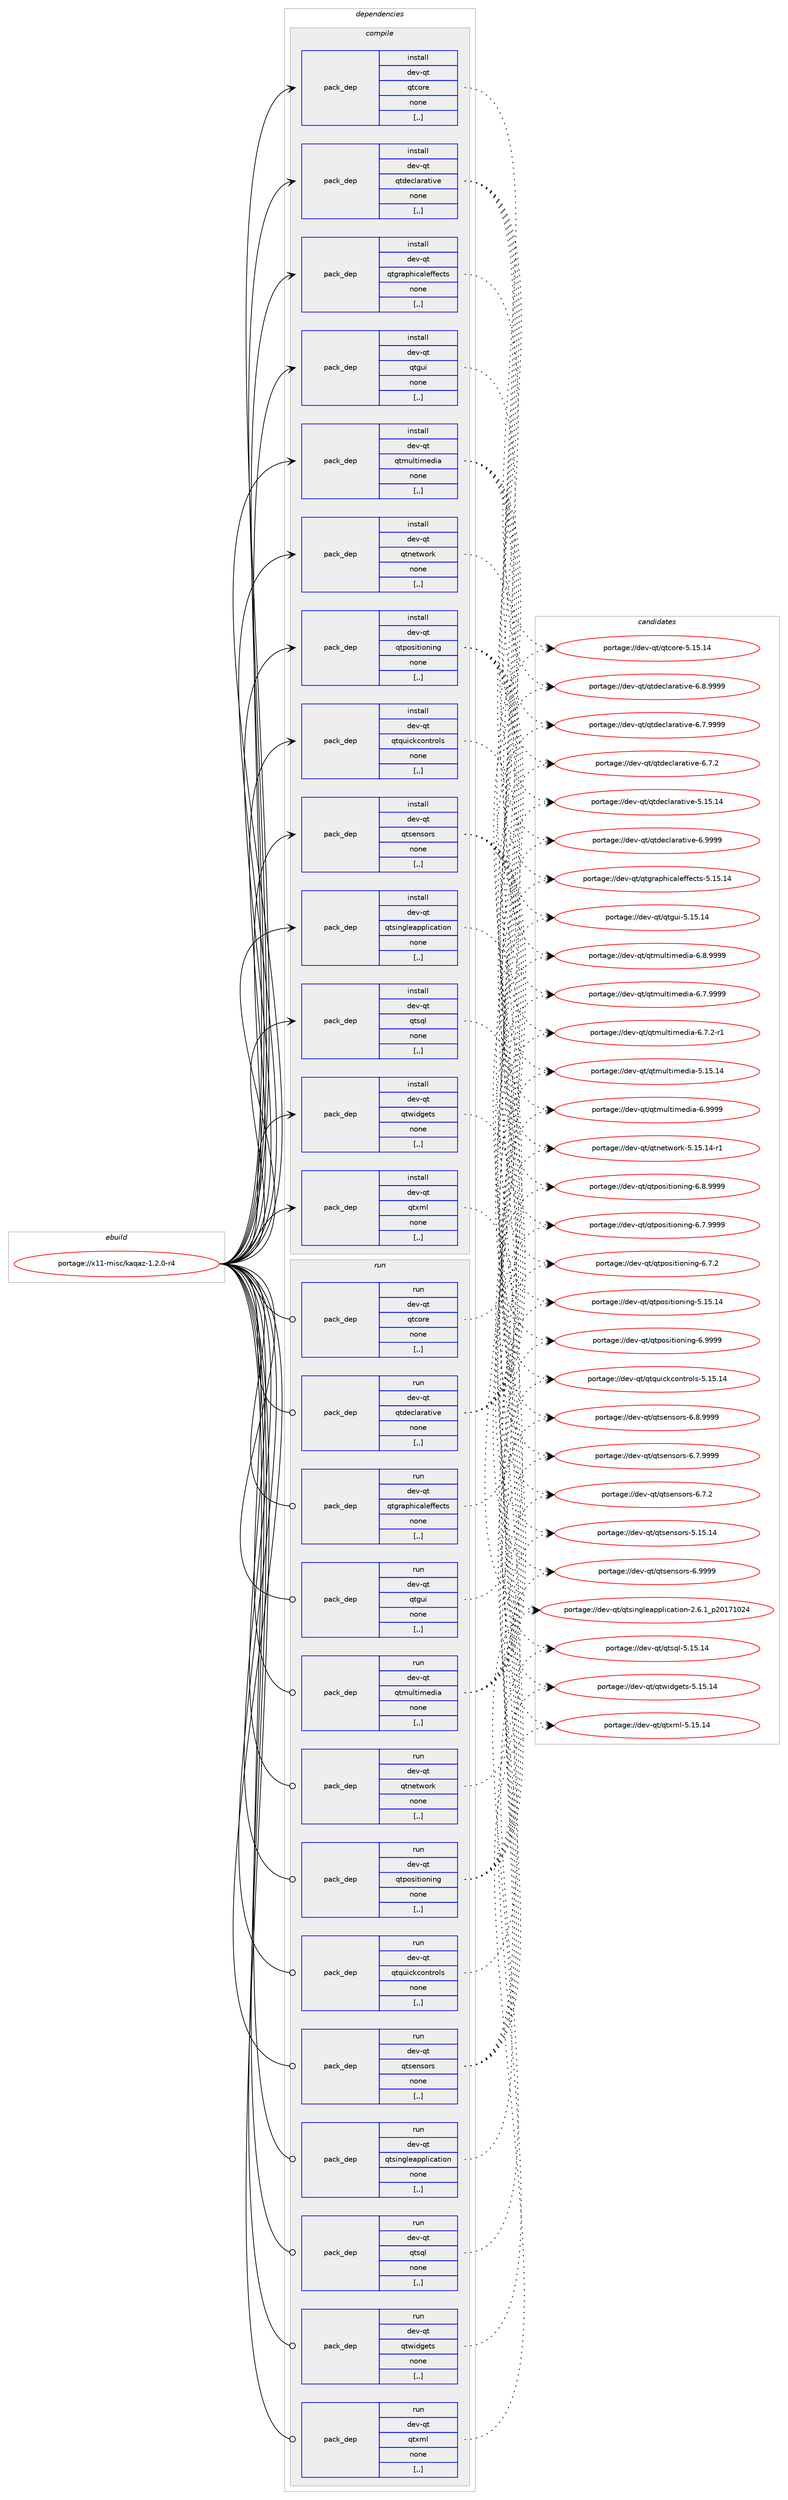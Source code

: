 digraph prolog {

# *************
# Graph options
# *************

newrank=true;
concentrate=true;
compound=true;
graph [rankdir=LR,fontname=Helvetica,fontsize=10,ranksep=1.5];#, ranksep=2.5, nodesep=0.2];
edge  [arrowhead=vee];
node  [fontname=Helvetica,fontsize=10];

# **********
# The ebuild
# **********

subgraph cluster_leftcol {
color=gray;
label=<<i>ebuild</i>>;
id [label="portage://x11-misc/kaqaz-1.2.0-r4", color=red, width=4, href="../x11-misc/kaqaz-1.2.0-r4.svg"];
}

# ****************
# The dependencies
# ****************

subgraph cluster_midcol {
color=gray;
label=<<i>dependencies</i>>;
subgraph cluster_compile {
fillcolor="#eeeeee";
style=filled;
label=<<i>compile</i>>;
subgraph pack335121 {
dependency460757 [label=<<TABLE BORDER="0" CELLBORDER="1" CELLSPACING="0" CELLPADDING="4" WIDTH="220"><TR><TD ROWSPAN="6" CELLPADDING="30">pack_dep</TD></TR><TR><TD WIDTH="110">install</TD></TR><TR><TD>dev-qt</TD></TR><TR><TD>qtcore</TD></TR><TR><TD>none</TD></TR><TR><TD>[,,]</TD></TR></TABLE>>, shape=none, color=blue];
}
id:e -> dependency460757:w [weight=20,style="solid",arrowhead="vee"];
subgraph pack335122 {
dependency460758 [label=<<TABLE BORDER="0" CELLBORDER="1" CELLSPACING="0" CELLPADDING="4" WIDTH="220"><TR><TD ROWSPAN="6" CELLPADDING="30">pack_dep</TD></TR><TR><TD WIDTH="110">install</TD></TR><TR><TD>dev-qt</TD></TR><TR><TD>qtdeclarative</TD></TR><TR><TD>none</TD></TR><TR><TD>[,,]</TD></TR></TABLE>>, shape=none, color=blue];
}
id:e -> dependency460758:w [weight=20,style="solid",arrowhead="vee"];
subgraph pack335123 {
dependency460759 [label=<<TABLE BORDER="0" CELLBORDER="1" CELLSPACING="0" CELLPADDING="4" WIDTH="220"><TR><TD ROWSPAN="6" CELLPADDING="30">pack_dep</TD></TR><TR><TD WIDTH="110">install</TD></TR><TR><TD>dev-qt</TD></TR><TR><TD>qtgraphicaleffects</TD></TR><TR><TD>none</TD></TR><TR><TD>[,,]</TD></TR></TABLE>>, shape=none, color=blue];
}
id:e -> dependency460759:w [weight=20,style="solid",arrowhead="vee"];
subgraph pack335124 {
dependency460760 [label=<<TABLE BORDER="0" CELLBORDER="1" CELLSPACING="0" CELLPADDING="4" WIDTH="220"><TR><TD ROWSPAN="6" CELLPADDING="30">pack_dep</TD></TR><TR><TD WIDTH="110">install</TD></TR><TR><TD>dev-qt</TD></TR><TR><TD>qtgui</TD></TR><TR><TD>none</TD></TR><TR><TD>[,,]</TD></TR></TABLE>>, shape=none, color=blue];
}
id:e -> dependency460760:w [weight=20,style="solid",arrowhead="vee"];
subgraph pack335125 {
dependency460761 [label=<<TABLE BORDER="0" CELLBORDER="1" CELLSPACING="0" CELLPADDING="4" WIDTH="220"><TR><TD ROWSPAN="6" CELLPADDING="30">pack_dep</TD></TR><TR><TD WIDTH="110">install</TD></TR><TR><TD>dev-qt</TD></TR><TR><TD>qtmultimedia</TD></TR><TR><TD>none</TD></TR><TR><TD>[,,]</TD></TR></TABLE>>, shape=none, color=blue];
}
id:e -> dependency460761:w [weight=20,style="solid",arrowhead="vee"];
subgraph pack335126 {
dependency460762 [label=<<TABLE BORDER="0" CELLBORDER="1" CELLSPACING="0" CELLPADDING="4" WIDTH="220"><TR><TD ROWSPAN="6" CELLPADDING="30">pack_dep</TD></TR><TR><TD WIDTH="110">install</TD></TR><TR><TD>dev-qt</TD></TR><TR><TD>qtnetwork</TD></TR><TR><TD>none</TD></TR><TR><TD>[,,]</TD></TR></TABLE>>, shape=none, color=blue];
}
id:e -> dependency460762:w [weight=20,style="solid",arrowhead="vee"];
subgraph pack335127 {
dependency460763 [label=<<TABLE BORDER="0" CELLBORDER="1" CELLSPACING="0" CELLPADDING="4" WIDTH="220"><TR><TD ROWSPAN="6" CELLPADDING="30">pack_dep</TD></TR><TR><TD WIDTH="110">install</TD></TR><TR><TD>dev-qt</TD></TR><TR><TD>qtpositioning</TD></TR><TR><TD>none</TD></TR><TR><TD>[,,]</TD></TR></TABLE>>, shape=none, color=blue];
}
id:e -> dependency460763:w [weight=20,style="solid",arrowhead="vee"];
subgraph pack335128 {
dependency460764 [label=<<TABLE BORDER="0" CELLBORDER="1" CELLSPACING="0" CELLPADDING="4" WIDTH="220"><TR><TD ROWSPAN="6" CELLPADDING="30">pack_dep</TD></TR><TR><TD WIDTH="110">install</TD></TR><TR><TD>dev-qt</TD></TR><TR><TD>qtquickcontrols</TD></TR><TR><TD>none</TD></TR><TR><TD>[,,]</TD></TR></TABLE>>, shape=none, color=blue];
}
id:e -> dependency460764:w [weight=20,style="solid",arrowhead="vee"];
subgraph pack335129 {
dependency460765 [label=<<TABLE BORDER="0" CELLBORDER="1" CELLSPACING="0" CELLPADDING="4" WIDTH="220"><TR><TD ROWSPAN="6" CELLPADDING="30">pack_dep</TD></TR><TR><TD WIDTH="110">install</TD></TR><TR><TD>dev-qt</TD></TR><TR><TD>qtsensors</TD></TR><TR><TD>none</TD></TR><TR><TD>[,,]</TD></TR></TABLE>>, shape=none, color=blue];
}
id:e -> dependency460765:w [weight=20,style="solid",arrowhead="vee"];
subgraph pack335130 {
dependency460766 [label=<<TABLE BORDER="0" CELLBORDER="1" CELLSPACING="0" CELLPADDING="4" WIDTH="220"><TR><TD ROWSPAN="6" CELLPADDING="30">pack_dep</TD></TR><TR><TD WIDTH="110">install</TD></TR><TR><TD>dev-qt</TD></TR><TR><TD>qtsingleapplication</TD></TR><TR><TD>none</TD></TR><TR><TD>[,,]</TD></TR></TABLE>>, shape=none, color=blue];
}
id:e -> dependency460766:w [weight=20,style="solid",arrowhead="vee"];
subgraph pack335131 {
dependency460767 [label=<<TABLE BORDER="0" CELLBORDER="1" CELLSPACING="0" CELLPADDING="4" WIDTH="220"><TR><TD ROWSPAN="6" CELLPADDING="30">pack_dep</TD></TR><TR><TD WIDTH="110">install</TD></TR><TR><TD>dev-qt</TD></TR><TR><TD>qtsql</TD></TR><TR><TD>none</TD></TR><TR><TD>[,,]</TD></TR></TABLE>>, shape=none, color=blue];
}
id:e -> dependency460767:w [weight=20,style="solid",arrowhead="vee"];
subgraph pack335132 {
dependency460768 [label=<<TABLE BORDER="0" CELLBORDER="1" CELLSPACING="0" CELLPADDING="4" WIDTH="220"><TR><TD ROWSPAN="6" CELLPADDING="30">pack_dep</TD></TR><TR><TD WIDTH="110">install</TD></TR><TR><TD>dev-qt</TD></TR><TR><TD>qtwidgets</TD></TR><TR><TD>none</TD></TR><TR><TD>[,,]</TD></TR></TABLE>>, shape=none, color=blue];
}
id:e -> dependency460768:w [weight=20,style="solid",arrowhead="vee"];
subgraph pack335133 {
dependency460769 [label=<<TABLE BORDER="0" CELLBORDER="1" CELLSPACING="0" CELLPADDING="4" WIDTH="220"><TR><TD ROWSPAN="6" CELLPADDING="30">pack_dep</TD></TR><TR><TD WIDTH="110">install</TD></TR><TR><TD>dev-qt</TD></TR><TR><TD>qtxml</TD></TR><TR><TD>none</TD></TR><TR><TD>[,,]</TD></TR></TABLE>>, shape=none, color=blue];
}
id:e -> dependency460769:w [weight=20,style="solid",arrowhead="vee"];
}
subgraph cluster_compileandrun {
fillcolor="#eeeeee";
style=filled;
label=<<i>compile and run</i>>;
}
subgraph cluster_run {
fillcolor="#eeeeee";
style=filled;
label=<<i>run</i>>;
subgraph pack335134 {
dependency460770 [label=<<TABLE BORDER="0" CELLBORDER="1" CELLSPACING="0" CELLPADDING="4" WIDTH="220"><TR><TD ROWSPAN="6" CELLPADDING="30">pack_dep</TD></TR><TR><TD WIDTH="110">run</TD></TR><TR><TD>dev-qt</TD></TR><TR><TD>qtcore</TD></TR><TR><TD>none</TD></TR><TR><TD>[,,]</TD></TR></TABLE>>, shape=none, color=blue];
}
id:e -> dependency460770:w [weight=20,style="solid",arrowhead="odot"];
subgraph pack335135 {
dependency460771 [label=<<TABLE BORDER="0" CELLBORDER="1" CELLSPACING="0" CELLPADDING="4" WIDTH="220"><TR><TD ROWSPAN="6" CELLPADDING="30">pack_dep</TD></TR><TR><TD WIDTH="110">run</TD></TR><TR><TD>dev-qt</TD></TR><TR><TD>qtdeclarative</TD></TR><TR><TD>none</TD></TR><TR><TD>[,,]</TD></TR></TABLE>>, shape=none, color=blue];
}
id:e -> dependency460771:w [weight=20,style="solid",arrowhead="odot"];
subgraph pack335136 {
dependency460772 [label=<<TABLE BORDER="0" CELLBORDER="1" CELLSPACING="0" CELLPADDING="4" WIDTH="220"><TR><TD ROWSPAN="6" CELLPADDING="30">pack_dep</TD></TR><TR><TD WIDTH="110">run</TD></TR><TR><TD>dev-qt</TD></TR><TR><TD>qtgraphicaleffects</TD></TR><TR><TD>none</TD></TR><TR><TD>[,,]</TD></TR></TABLE>>, shape=none, color=blue];
}
id:e -> dependency460772:w [weight=20,style="solid",arrowhead="odot"];
subgraph pack335137 {
dependency460773 [label=<<TABLE BORDER="0" CELLBORDER="1" CELLSPACING="0" CELLPADDING="4" WIDTH="220"><TR><TD ROWSPAN="6" CELLPADDING="30">pack_dep</TD></TR><TR><TD WIDTH="110">run</TD></TR><TR><TD>dev-qt</TD></TR><TR><TD>qtgui</TD></TR><TR><TD>none</TD></TR><TR><TD>[,,]</TD></TR></TABLE>>, shape=none, color=blue];
}
id:e -> dependency460773:w [weight=20,style="solid",arrowhead="odot"];
subgraph pack335138 {
dependency460774 [label=<<TABLE BORDER="0" CELLBORDER="1" CELLSPACING="0" CELLPADDING="4" WIDTH="220"><TR><TD ROWSPAN="6" CELLPADDING="30">pack_dep</TD></TR><TR><TD WIDTH="110">run</TD></TR><TR><TD>dev-qt</TD></TR><TR><TD>qtmultimedia</TD></TR><TR><TD>none</TD></TR><TR><TD>[,,]</TD></TR></TABLE>>, shape=none, color=blue];
}
id:e -> dependency460774:w [weight=20,style="solid",arrowhead="odot"];
subgraph pack335139 {
dependency460775 [label=<<TABLE BORDER="0" CELLBORDER="1" CELLSPACING="0" CELLPADDING="4" WIDTH="220"><TR><TD ROWSPAN="6" CELLPADDING="30">pack_dep</TD></TR><TR><TD WIDTH="110">run</TD></TR><TR><TD>dev-qt</TD></TR><TR><TD>qtnetwork</TD></TR><TR><TD>none</TD></TR><TR><TD>[,,]</TD></TR></TABLE>>, shape=none, color=blue];
}
id:e -> dependency460775:w [weight=20,style="solid",arrowhead="odot"];
subgraph pack335140 {
dependency460776 [label=<<TABLE BORDER="0" CELLBORDER="1" CELLSPACING="0" CELLPADDING="4" WIDTH="220"><TR><TD ROWSPAN="6" CELLPADDING="30">pack_dep</TD></TR><TR><TD WIDTH="110">run</TD></TR><TR><TD>dev-qt</TD></TR><TR><TD>qtpositioning</TD></TR><TR><TD>none</TD></TR><TR><TD>[,,]</TD></TR></TABLE>>, shape=none, color=blue];
}
id:e -> dependency460776:w [weight=20,style="solid",arrowhead="odot"];
subgraph pack335141 {
dependency460777 [label=<<TABLE BORDER="0" CELLBORDER="1" CELLSPACING="0" CELLPADDING="4" WIDTH="220"><TR><TD ROWSPAN="6" CELLPADDING="30">pack_dep</TD></TR><TR><TD WIDTH="110">run</TD></TR><TR><TD>dev-qt</TD></TR><TR><TD>qtquickcontrols</TD></TR><TR><TD>none</TD></TR><TR><TD>[,,]</TD></TR></TABLE>>, shape=none, color=blue];
}
id:e -> dependency460777:w [weight=20,style="solid",arrowhead="odot"];
subgraph pack335142 {
dependency460778 [label=<<TABLE BORDER="0" CELLBORDER="1" CELLSPACING="0" CELLPADDING="4" WIDTH="220"><TR><TD ROWSPAN="6" CELLPADDING="30">pack_dep</TD></TR><TR><TD WIDTH="110">run</TD></TR><TR><TD>dev-qt</TD></TR><TR><TD>qtsensors</TD></TR><TR><TD>none</TD></TR><TR><TD>[,,]</TD></TR></TABLE>>, shape=none, color=blue];
}
id:e -> dependency460778:w [weight=20,style="solid",arrowhead="odot"];
subgraph pack335143 {
dependency460779 [label=<<TABLE BORDER="0" CELLBORDER="1" CELLSPACING="0" CELLPADDING="4" WIDTH="220"><TR><TD ROWSPAN="6" CELLPADDING="30">pack_dep</TD></TR><TR><TD WIDTH="110">run</TD></TR><TR><TD>dev-qt</TD></TR><TR><TD>qtsingleapplication</TD></TR><TR><TD>none</TD></TR><TR><TD>[,,]</TD></TR></TABLE>>, shape=none, color=blue];
}
id:e -> dependency460779:w [weight=20,style="solid",arrowhead="odot"];
subgraph pack335144 {
dependency460780 [label=<<TABLE BORDER="0" CELLBORDER="1" CELLSPACING="0" CELLPADDING="4" WIDTH="220"><TR><TD ROWSPAN="6" CELLPADDING="30">pack_dep</TD></TR><TR><TD WIDTH="110">run</TD></TR><TR><TD>dev-qt</TD></TR><TR><TD>qtsql</TD></TR><TR><TD>none</TD></TR><TR><TD>[,,]</TD></TR></TABLE>>, shape=none, color=blue];
}
id:e -> dependency460780:w [weight=20,style="solid",arrowhead="odot"];
subgraph pack335145 {
dependency460781 [label=<<TABLE BORDER="0" CELLBORDER="1" CELLSPACING="0" CELLPADDING="4" WIDTH="220"><TR><TD ROWSPAN="6" CELLPADDING="30">pack_dep</TD></TR><TR><TD WIDTH="110">run</TD></TR><TR><TD>dev-qt</TD></TR><TR><TD>qtwidgets</TD></TR><TR><TD>none</TD></TR><TR><TD>[,,]</TD></TR></TABLE>>, shape=none, color=blue];
}
id:e -> dependency460781:w [weight=20,style="solid",arrowhead="odot"];
subgraph pack335146 {
dependency460782 [label=<<TABLE BORDER="0" CELLBORDER="1" CELLSPACING="0" CELLPADDING="4" WIDTH="220"><TR><TD ROWSPAN="6" CELLPADDING="30">pack_dep</TD></TR><TR><TD WIDTH="110">run</TD></TR><TR><TD>dev-qt</TD></TR><TR><TD>qtxml</TD></TR><TR><TD>none</TD></TR><TR><TD>[,,]</TD></TR></TABLE>>, shape=none, color=blue];
}
id:e -> dependency460782:w [weight=20,style="solid",arrowhead="odot"];
}
}

# **************
# The candidates
# **************

subgraph cluster_choices {
rank=same;
color=gray;
label=<<i>candidates</i>>;

subgraph choice335121 {
color=black;
nodesep=1;
choice1001011184511311647113116991111141014553464953464952 [label="portage://dev-qt/qtcore-5.15.14", color=red, width=4,href="../dev-qt/qtcore-5.15.14.svg"];
dependency460757:e -> choice1001011184511311647113116991111141014553464953464952:w [style=dotted,weight="100"];
}
subgraph choice335122 {
color=black;
nodesep=1;
choice100101118451131164711311610010199108971149711610511810145544657575757 [label="portage://dev-qt/qtdeclarative-6.9999", color=red, width=4,href="../dev-qt/qtdeclarative-6.9999.svg"];
choice1001011184511311647113116100101991089711497116105118101455446564657575757 [label="portage://dev-qt/qtdeclarative-6.8.9999", color=red, width=4,href="../dev-qt/qtdeclarative-6.8.9999.svg"];
choice1001011184511311647113116100101991089711497116105118101455446554657575757 [label="portage://dev-qt/qtdeclarative-6.7.9999", color=red, width=4,href="../dev-qt/qtdeclarative-6.7.9999.svg"];
choice1001011184511311647113116100101991089711497116105118101455446554650 [label="portage://dev-qt/qtdeclarative-6.7.2", color=red, width=4,href="../dev-qt/qtdeclarative-6.7.2.svg"];
choice10010111845113116471131161001019910897114971161051181014553464953464952 [label="portage://dev-qt/qtdeclarative-5.15.14", color=red, width=4,href="../dev-qt/qtdeclarative-5.15.14.svg"];
dependency460758:e -> choice100101118451131164711311610010199108971149711610511810145544657575757:w [style=dotted,weight="100"];
dependency460758:e -> choice1001011184511311647113116100101991089711497116105118101455446564657575757:w [style=dotted,weight="100"];
dependency460758:e -> choice1001011184511311647113116100101991089711497116105118101455446554657575757:w [style=dotted,weight="100"];
dependency460758:e -> choice1001011184511311647113116100101991089711497116105118101455446554650:w [style=dotted,weight="100"];
dependency460758:e -> choice10010111845113116471131161001019910897114971161051181014553464953464952:w [style=dotted,weight="100"];
}
subgraph choice335123 {
color=black;
nodesep=1;
choice1001011184511311647113116103114971121041059997108101102102101991161154553464953464952 [label="portage://dev-qt/qtgraphicaleffects-5.15.14", color=red, width=4,href="../dev-qt/qtgraphicaleffects-5.15.14.svg"];
dependency460759:e -> choice1001011184511311647113116103114971121041059997108101102102101991161154553464953464952:w [style=dotted,weight="100"];
}
subgraph choice335124 {
color=black;
nodesep=1;
choice10010111845113116471131161031171054553464953464952 [label="portage://dev-qt/qtgui-5.15.14", color=red, width=4,href="../dev-qt/qtgui-5.15.14.svg"];
dependency460760:e -> choice10010111845113116471131161031171054553464953464952:w [style=dotted,weight="100"];
}
subgraph choice335125 {
color=black;
nodesep=1;
choice10010111845113116471131161091171081161051091011001059745544657575757 [label="portage://dev-qt/qtmultimedia-6.9999", color=red, width=4,href="../dev-qt/qtmultimedia-6.9999.svg"];
choice100101118451131164711311610911710811610510910110010597455446564657575757 [label="portage://dev-qt/qtmultimedia-6.8.9999", color=red, width=4,href="../dev-qt/qtmultimedia-6.8.9999.svg"];
choice100101118451131164711311610911710811610510910110010597455446554657575757 [label="portage://dev-qt/qtmultimedia-6.7.9999", color=red, width=4,href="../dev-qt/qtmultimedia-6.7.9999.svg"];
choice1001011184511311647113116109117108116105109101100105974554465546504511449 [label="portage://dev-qt/qtmultimedia-6.7.2-r1", color=red, width=4,href="../dev-qt/qtmultimedia-6.7.2-r1.svg"];
choice1001011184511311647113116109117108116105109101100105974553464953464952 [label="portage://dev-qt/qtmultimedia-5.15.14", color=red, width=4,href="../dev-qt/qtmultimedia-5.15.14.svg"];
dependency460761:e -> choice10010111845113116471131161091171081161051091011001059745544657575757:w [style=dotted,weight="100"];
dependency460761:e -> choice100101118451131164711311610911710811610510910110010597455446564657575757:w [style=dotted,weight="100"];
dependency460761:e -> choice100101118451131164711311610911710811610510910110010597455446554657575757:w [style=dotted,weight="100"];
dependency460761:e -> choice1001011184511311647113116109117108116105109101100105974554465546504511449:w [style=dotted,weight="100"];
dependency460761:e -> choice1001011184511311647113116109117108116105109101100105974553464953464952:w [style=dotted,weight="100"];
}
subgraph choice335126 {
color=black;
nodesep=1;
choice100101118451131164711311611010111611911111410745534649534649524511449 [label="portage://dev-qt/qtnetwork-5.15.14-r1", color=red, width=4,href="../dev-qt/qtnetwork-5.15.14-r1.svg"];
dependency460762:e -> choice100101118451131164711311611010111611911111410745534649534649524511449:w [style=dotted,weight="100"];
}
subgraph choice335127 {
color=black;
nodesep=1;
choice100101118451131164711311611211111510511610511111010511010345544657575757 [label="portage://dev-qt/qtpositioning-6.9999", color=red, width=4,href="../dev-qt/qtpositioning-6.9999.svg"];
choice1001011184511311647113116112111115105116105111110105110103455446564657575757 [label="portage://dev-qt/qtpositioning-6.8.9999", color=red, width=4,href="../dev-qt/qtpositioning-6.8.9999.svg"];
choice1001011184511311647113116112111115105116105111110105110103455446554657575757 [label="portage://dev-qt/qtpositioning-6.7.9999", color=red, width=4,href="../dev-qt/qtpositioning-6.7.9999.svg"];
choice1001011184511311647113116112111115105116105111110105110103455446554650 [label="portage://dev-qt/qtpositioning-6.7.2", color=red, width=4,href="../dev-qt/qtpositioning-6.7.2.svg"];
choice10010111845113116471131161121111151051161051111101051101034553464953464952 [label="portage://dev-qt/qtpositioning-5.15.14", color=red, width=4,href="../dev-qt/qtpositioning-5.15.14.svg"];
dependency460763:e -> choice100101118451131164711311611211111510511610511111010511010345544657575757:w [style=dotted,weight="100"];
dependency460763:e -> choice1001011184511311647113116112111115105116105111110105110103455446564657575757:w [style=dotted,weight="100"];
dependency460763:e -> choice1001011184511311647113116112111115105116105111110105110103455446554657575757:w [style=dotted,weight="100"];
dependency460763:e -> choice1001011184511311647113116112111115105116105111110105110103455446554650:w [style=dotted,weight="100"];
dependency460763:e -> choice10010111845113116471131161121111151051161051111101051101034553464953464952:w [style=dotted,weight="100"];
}
subgraph choice335128 {
color=black;
nodesep=1;
choice100101118451131164711311611311710599107991111101161141111081154553464953464952 [label="portage://dev-qt/qtquickcontrols-5.15.14", color=red, width=4,href="../dev-qt/qtquickcontrols-5.15.14.svg"];
dependency460764:e -> choice100101118451131164711311611311710599107991111101161141111081154553464953464952:w [style=dotted,weight="100"];
}
subgraph choice335129 {
color=black;
nodesep=1;
choice100101118451131164711311611510111011511111411545544657575757 [label="portage://dev-qt/qtsensors-6.9999", color=red, width=4,href="../dev-qt/qtsensors-6.9999.svg"];
choice1001011184511311647113116115101110115111114115455446564657575757 [label="portage://dev-qt/qtsensors-6.8.9999", color=red, width=4,href="../dev-qt/qtsensors-6.8.9999.svg"];
choice1001011184511311647113116115101110115111114115455446554657575757 [label="portage://dev-qt/qtsensors-6.7.9999", color=red, width=4,href="../dev-qt/qtsensors-6.7.9999.svg"];
choice1001011184511311647113116115101110115111114115455446554650 [label="portage://dev-qt/qtsensors-6.7.2", color=red, width=4,href="../dev-qt/qtsensors-6.7.2.svg"];
choice10010111845113116471131161151011101151111141154553464953464952 [label="portage://dev-qt/qtsensors-5.15.14", color=red, width=4,href="../dev-qt/qtsensors-5.15.14.svg"];
dependency460765:e -> choice100101118451131164711311611510111011511111411545544657575757:w [style=dotted,weight="100"];
dependency460765:e -> choice1001011184511311647113116115101110115111114115455446564657575757:w [style=dotted,weight="100"];
dependency460765:e -> choice1001011184511311647113116115101110115111114115455446554657575757:w [style=dotted,weight="100"];
dependency460765:e -> choice1001011184511311647113116115101110115111114115455446554650:w [style=dotted,weight="100"];
dependency460765:e -> choice10010111845113116471131161151011101151111141154553464953464952:w [style=dotted,weight="100"];
}
subgraph choice335130 {
color=black;
nodesep=1;
choice1001011184511311647113116115105110103108101971121121081059997116105111110455046544649951125048495549485052 [label="portage://dev-qt/qtsingleapplication-2.6.1_p20171024", color=red, width=4,href="../dev-qt/qtsingleapplication-2.6.1_p20171024.svg"];
dependency460766:e -> choice1001011184511311647113116115105110103108101971121121081059997116105111110455046544649951125048495549485052:w [style=dotted,weight="100"];
}
subgraph choice335131 {
color=black;
nodesep=1;
choice10010111845113116471131161151131084553464953464952 [label="portage://dev-qt/qtsql-5.15.14", color=red, width=4,href="../dev-qt/qtsql-5.15.14.svg"];
dependency460767:e -> choice10010111845113116471131161151131084553464953464952:w [style=dotted,weight="100"];
}
subgraph choice335132 {
color=black;
nodesep=1;
choice10010111845113116471131161191051001031011161154553464953464952 [label="portage://dev-qt/qtwidgets-5.15.14", color=red, width=4,href="../dev-qt/qtwidgets-5.15.14.svg"];
dependency460768:e -> choice10010111845113116471131161191051001031011161154553464953464952:w [style=dotted,weight="100"];
}
subgraph choice335133 {
color=black;
nodesep=1;
choice10010111845113116471131161201091084553464953464952 [label="portage://dev-qt/qtxml-5.15.14", color=red, width=4,href="../dev-qt/qtxml-5.15.14.svg"];
dependency460769:e -> choice10010111845113116471131161201091084553464953464952:w [style=dotted,weight="100"];
}
subgraph choice335134 {
color=black;
nodesep=1;
choice1001011184511311647113116991111141014553464953464952 [label="portage://dev-qt/qtcore-5.15.14", color=red, width=4,href="../dev-qt/qtcore-5.15.14.svg"];
dependency460770:e -> choice1001011184511311647113116991111141014553464953464952:w [style=dotted,weight="100"];
}
subgraph choice335135 {
color=black;
nodesep=1;
choice100101118451131164711311610010199108971149711610511810145544657575757 [label="portage://dev-qt/qtdeclarative-6.9999", color=red, width=4,href="../dev-qt/qtdeclarative-6.9999.svg"];
choice1001011184511311647113116100101991089711497116105118101455446564657575757 [label="portage://dev-qt/qtdeclarative-6.8.9999", color=red, width=4,href="../dev-qt/qtdeclarative-6.8.9999.svg"];
choice1001011184511311647113116100101991089711497116105118101455446554657575757 [label="portage://dev-qt/qtdeclarative-6.7.9999", color=red, width=4,href="../dev-qt/qtdeclarative-6.7.9999.svg"];
choice1001011184511311647113116100101991089711497116105118101455446554650 [label="portage://dev-qt/qtdeclarative-6.7.2", color=red, width=4,href="../dev-qt/qtdeclarative-6.7.2.svg"];
choice10010111845113116471131161001019910897114971161051181014553464953464952 [label="portage://dev-qt/qtdeclarative-5.15.14", color=red, width=4,href="../dev-qt/qtdeclarative-5.15.14.svg"];
dependency460771:e -> choice100101118451131164711311610010199108971149711610511810145544657575757:w [style=dotted,weight="100"];
dependency460771:e -> choice1001011184511311647113116100101991089711497116105118101455446564657575757:w [style=dotted,weight="100"];
dependency460771:e -> choice1001011184511311647113116100101991089711497116105118101455446554657575757:w [style=dotted,weight="100"];
dependency460771:e -> choice1001011184511311647113116100101991089711497116105118101455446554650:w [style=dotted,weight="100"];
dependency460771:e -> choice10010111845113116471131161001019910897114971161051181014553464953464952:w [style=dotted,weight="100"];
}
subgraph choice335136 {
color=black;
nodesep=1;
choice1001011184511311647113116103114971121041059997108101102102101991161154553464953464952 [label="portage://dev-qt/qtgraphicaleffects-5.15.14", color=red, width=4,href="../dev-qt/qtgraphicaleffects-5.15.14.svg"];
dependency460772:e -> choice1001011184511311647113116103114971121041059997108101102102101991161154553464953464952:w [style=dotted,weight="100"];
}
subgraph choice335137 {
color=black;
nodesep=1;
choice10010111845113116471131161031171054553464953464952 [label="portage://dev-qt/qtgui-5.15.14", color=red, width=4,href="../dev-qt/qtgui-5.15.14.svg"];
dependency460773:e -> choice10010111845113116471131161031171054553464953464952:w [style=dotted,weight="100"];
}
subgraph choice335138 {
color=black;
nodesep=1;
choice10010111845113116471131161091171081161051091011001059745544657575757 [label="portage://dev-qt/qtmultimedia-6.9999", color=red, width=4,href="../dev-qt/qtmultimedia-6.9999.svg"];
choice100101118451131164711311610911710811610510910110010597455446564657575757 [label="portage://dev-qt/qtmultimedia-6.8.9999", color=red, width=4,href="../dev-qt/qtmultimedia-6.8.9999.svg"];
choice100101118451131164711311610911710811610510910110010597455446554657575757 [label="portage://dev-qt/qtmultimedia-6.7.9999", color=red, width=4,href="../dev-qt/qtmultimedia-6.7.9999.svg"];
choice1001011184511311647113116109117108116105109101100105974554465546504511449 [label="portage://dev-qt/qtmultimedia-6.7.2-r1", color=red, width=4,href="../dev-qt/qtmultimedia-6.7.2-r1.svg"];
choice1001011184511311647113116109117108116105109101100105974553464953464952 [label="portage://dev-qt/qtmultimedia-5.15.14", color=red, width=4,href="../dev-qt/qtmultimedia-5.15.14.svg"];
dependency460774:e -> choice10010111845113116471131161091171081161051091011001059745544657575757:w [style=dotted,weight="100"];
dependency460774:e -> choice100101118451131164711311610911710811610510910110010597455446564657575757:w [style=dotted,weight="100"];
dependency460774:e -> choice100101118451131164711311610911710811610510910110010597455446554657575757:w [style=dotted,weight="100"];
dependency460774:e -> choice1001011184511311647113116109117108116105109101100105974554465546504511449:w [style=dotted,weight="100"];
dependency460774:e -> choice1001011184511311647113116109117108116105109101100105974553464953464952:w [style=dotted,weight="100"];
}
subgraph choice335139 {
color=black;
nodesep=1;
choice100101118451131164711311611010111611911111410745534649534649524511449 [label="portage://dev-qt/qtnetwork-5.15.14-r1", color=red, width=4,href="../dev-qt/qtnetwork-5.15.14-r1.svg"];
dependency460775:e -> choice100101118451131164711311611010111611911111410745534649534649524511449:w [style=dotted,weight="100"];
}
subgraph choice335140 {
color=black;
nodesep=1;
choice100101118451131164711311611211111510511610511111010511010345544657575757 [label="portage://dev-qt/qtpositioning-6.9999", color=red, width=4,href="../dev-qt/qtpositioning-6.9999.svg"];
choice1001011184511311647113116112111115105116105111110105110103455446564657575757 [label="portage://dev-qt/qtpositioning-6.8.9999", color=red, width=4,href="../dev-qt/qtpositioning-6.8.9999.svg"];
choice1001011184511311647113116112111115105116105111110105110103455446554657575757 [label="portage://dev-qt/qtpositioning-6.7.9999", color=red, width=4,href="../dev-qt/qtpositioning-6.7.9999.svg"];
choice1001011184511311647113116112111115105116105111110105110103455446554650 [label="portage://dev-qt/qtpositioning-6.7.2", color=red, width=4,href="../dev-qt/qtpositioning-6.7.2.svg"];
choice10010111845113116471131161121111151051161051111101051101034553464953464952 [label="portage://dev-qt/qtpositioning-5.15.14", color=red, width=4,href="../dev-qt/qtpositioning-5.15.14.svg"];
dependency460776:e -> choice100101118451131164711311611211111510511610511111010511010345544657575757:w [style=dotted,weight="100"];
dependency460776:e -> choice1001011184511311647113116112111115105116105111110105110103455446564657575757:w [style=dotted,weight="100"];
dependency460776:e -> choice1001011184511311647113116112111115105116105111110105110103455446554657575757:w [style=dotted,weight="100"];
dependency460776:e -> choice1001011184511311647113116112111115105116105111110105110103455446554650:w [style=dotted,weight="100"];
dependency460776:e -> choice10010111845113116471131161121111151051161051111101051101034553464953464952:w [style=dotted,weight="100"];
}
subgraph choice335141 {
color=black;
nodesep=1;
choice100101118451131164711311611311710599107991111101161141111081154553464953464952 [label="portage://dev-qt/qtquickcontrols-5.15.14", color=red, width=4,href="../dev-qt/qtquickcontrols-5.15.14.svg"];
dependency460777:e -> choice100101118451131164711311611311710599107991111101161141111081154553464953464952:w [style=dotted,weight="100"];
}
subgraph choice335142 {
color=black;
nodesep=1;
choice100101118451131164711311611510111011511111411545544657575757 [label="portage://dev-qt/qtsensors-6.9999", color=red, width=4,href="../dev-qt/qtsensors-6.9999.svg"];
choice1001011184511311647113116115101110115111114115455446564657575757 [label="portage://dev-qt/qtsensors-6.8.9999", color=red, width=4,href="../dev-qt/qtsensors-6.8.9999.svg"];
choice1001011184511311647113116115101110115111114115455446554657575757 [label="portage://dev-qt/qtsensors-6.7.9999", color=red, width=4,href="../dev-qt/qtsensors-6.7.9999.svg"];
choice1001011184511311647113116115101110115111114115455446554650 [label="portage://dev-qt/qtsensors-6.7.2", color=red, width=4,href="../dev-qt/qtsensors-6.7.2.svg"];
choice10010111845113116471131161151011101151111141154553464953464952 [label="portage://dev-qt/qtsensors-5.15.14", color=red, width=4,href="../dev-qt/qtsensors-5.15.14.svg"];
dependency460778:e -> choice100101118451131164711311611510111011511111411545544657575757:w [style=dotted,weight="100"];
dependency460778:e -> choice1001011184511311647113116115101110115111114115455446564657575757:w [style=dotted,weight="100"];
dependency460778:e -> choice1001011184511311647113116115101110115111114115455446554657575757:w [style=dotted,weight="100"];
dependency460778:e -> choice1001011184511311647113116115101110115111114115455446554650:w [style=dotted,weight="100"];
dependency460778:e -> choice10010111845113116471131161151011101151111141154553464953464952:w [style=dotted,weight="100"];
}
subgraph choice335143 {
color=black;
nodesep=1;
choice1001011184511311647113116115105110103108101971121121081059997116105111110455046544649951125048495549485052 [label="portage://dev-qt/qtsingleapplication-2.6.1_p20171024", color=red, width=4,href="../dev-qt/qtsingleapplication-2.6.1_p20171024.svg"];
dependency460779:e -> choice1001011184511311647113116115105110103108101971121121081059997116105111110455046544649951125048495549485052:w [style=dotted,weight="100"];
}
subgraph choice335144 {
color=black;
nodesep=1;
choice10010111845113116471131161151131084553464953464952 [label="portage://dev-qt/qtsql-5.15.14", color=red, width=4,href="../dev-qt/qtsql-5.15.14.svg"];
dependency460780:e -> choice10010111845113116471131161151131084553464953464952:w [style=dotted,weight="100"];
}
subgraph choice335145 {
color=black;
nodesep=1;
choice10010111845113116471131161191051001031011161154553464953464952 [label="portage://dev-qt/qtwidgets-5.15.14", color=red, width=4,href="../dev-qt/qtwidgets-5.15.14.svg"];
dependency460781:e -> choice10010111845113116471131161191051001031011161154553464953464952:w [style=dotted,weight="100"];
}
subgraph choice335146 {
color=black;
nodesep=1;
choice10010111845113116471131161201091084553464953464952 [label="portage://dev-qt/qtxml-5.15.14", color=red, width=4,href="../dev-qt/qtxml-5.15.14.svg"];
dependency460782:e -> choice10010111845113116471131161201091084553464953464952:w [style=dotted,weight="100"];
}
}

}

